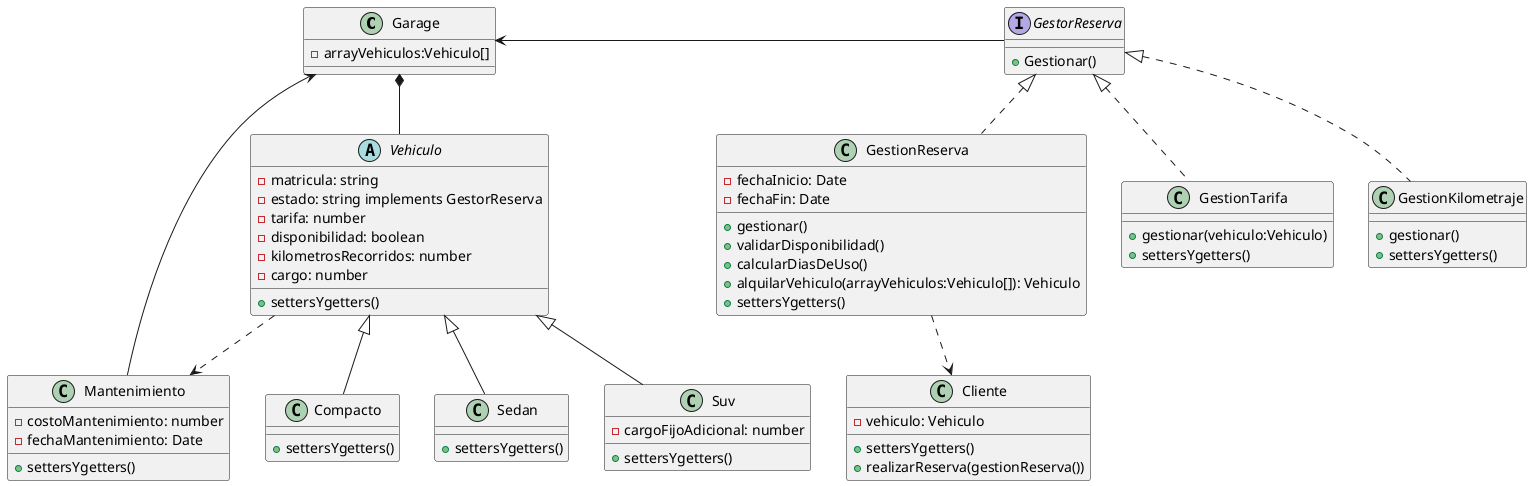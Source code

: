 @startuml DriveHub
 
'Preguntas:
'Garage Entidad encargada de todo? 
'Podemos hacer una interfaz para las Gestiones?'

'Garage Pulpo derivador de Tareas'
'Interfaz Gestor de tarifas'
'Biblioteca Moment JS para calculos de fecha'




'Relaciones'
Garage *-d- Vehiculo
GestionReserva ..> Cliente
Vehiculo .d.> Mantenimiento

Garage <-r- GestorReserva
Garage <- Mantenimiento

class Garage{
    - arrayVehiculos:Vehiculo[]
}

abstract class Vehiculo{
    - matricula: string
    - estado: string implements GestorReserva
    - tarifa: number
    - disponibilidad: boolean
    - kilometrosRecorridos: number
    - cargo: number
 
    + settersYgetters()
}

interface GestorReserva{
    + Gestionar()
}

class Compacto extends Vehiculo{
    + settersYgetters()
}

class Sedan extends Vehiculo{

    + settersYgetters()
}

class Suv extends Vehiculo{

    - cargoFijoAdicional: number
    + settersYgetters()
}

class Cliente {
    - vehiculo: Vehiculo

    + settersYgetters()
    + realizarReserva(gestionReserva())
}

class GestionReserva implements GestorReserva{

    - fechaInicio: Date
    - fechaFin: Date

    + gestionar()    
    + validarDisponibilidad()
    + calcularDiasDeUso()
    + alquilarVehiculo(arrayVehiculos:Vehiculo[]): Vehiculo
    + settersYgetters()
}

class GestionTarifa implements GestorReserva{

    + gestionar(vehiculo:Vehiculo)
    + settersYgetters()
}

class GestionKilometraje implements GestorReserva{

    + gestionar()
    + settersYgetters()
}

class Mantenimiento{
    - costoMantenimiento: number
    - fechaMantenimiento: Date

    + settersYgetters()
}

@enduml